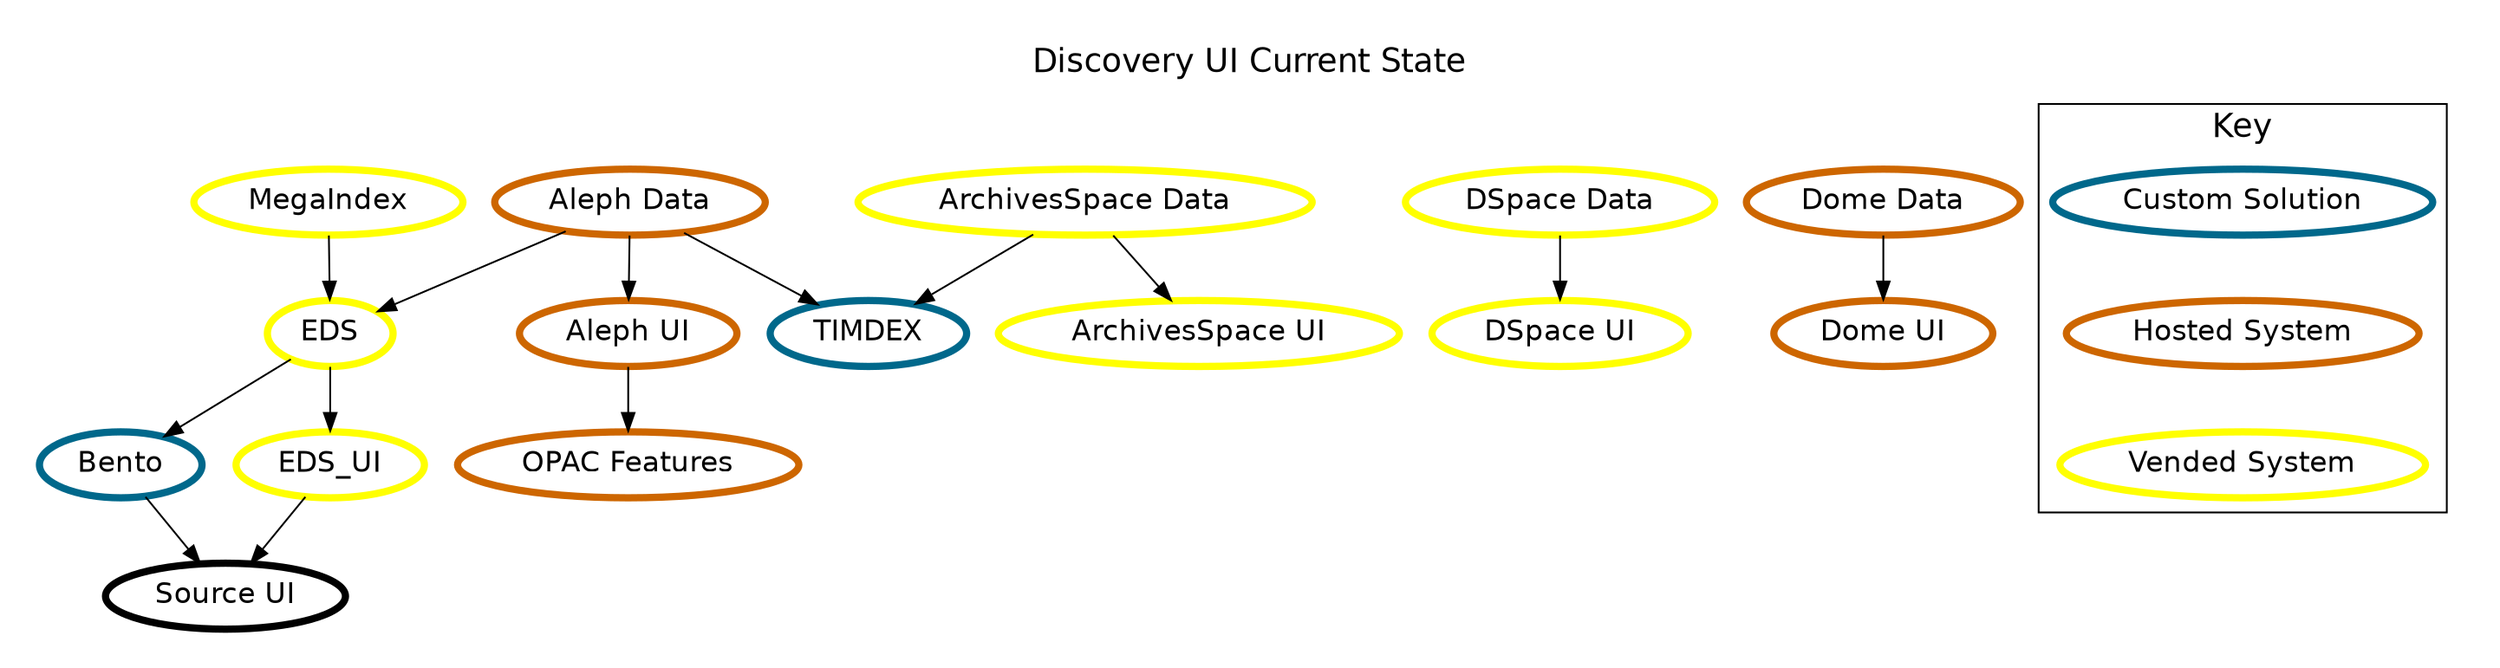 // dot timdex_central.dot -Tpng > timdex_central.png
// requires installation of GraphViz (brew install graphviz, or
// http://www.graphviz.org/Download..php if that doesn't work)

digraph G {
  label="Discovery UI Current State";
  labelloc=t;
  fontname=helvetica;
  fontsize=18;
  node [style=filled, fontname=helvetica, fillcolor=white, penwidth=4, fontsize=16];
  pad=0.3;

  "Aleph Data" -> "EDS"
  "ArchivesSpace Data"
  "DSpace Data" -> "DSpace UI"
  "Dome Data" -> "Dome UI"

  "Aleph Data" -> TIMDEX
  "ArchivesSpace Data" -> TIMDEX
  "ArchivesSpace Data" -> "ArchivesSpace UI"
  
  "MegaIndex" -> EDS
  "MegaIndex"

  "EDS" -> Bento
  EDS -> EDS_UI
  EDS_UI -> "Source UI"
  "Aleph Data" -> "Aleph UI"
  "Aleph UI" -> "OPAC Features"
  // "OPAC Features" -> "View checked out items"[color=SteelBlue1]
  // "OPAC Features" -> "Renew items"[color=SteelBlue1]
  // "OPAC Features" -> "Pay fines"[color=SteelBlue1]

  "Bento" -> "Source UI"

  "Bento"[color=DeepSkyBlue4]
  "TIMDEX"[color=DeepSkyBlue4]

  EDS[color=Yellow1]
  EDS_UI[color=Yellow1]
  MegaIndex[color=Yellow1]
  "DSpace Data"[color=Yellow1]
  "DSpace UI"[color=Yellow1]
  "ArchivesSpace Data"[color=Yellow1]
  "ArchivesSpace UI"[color=Yellow1]

  "Aleph Data"[color=darkorange3]
  "Aleph UI"[color=darkorange3]
  "OPAC Features"[color=darkorange3]
  "Dome Data"[color=darkorange3]
  "Dome UI"[color=darkorange3]

  subgraph clusterLegend {
    label="Key";
    {
     k4[label="Vended System", color=Yellow1];
     k2[label="Hosted System", color=darkorange3];
     k1[label="Custom Solution", color=DeepSkyBlue4]
     k1 -> k2 -> k4 [style=invis]
     }
  }
}
